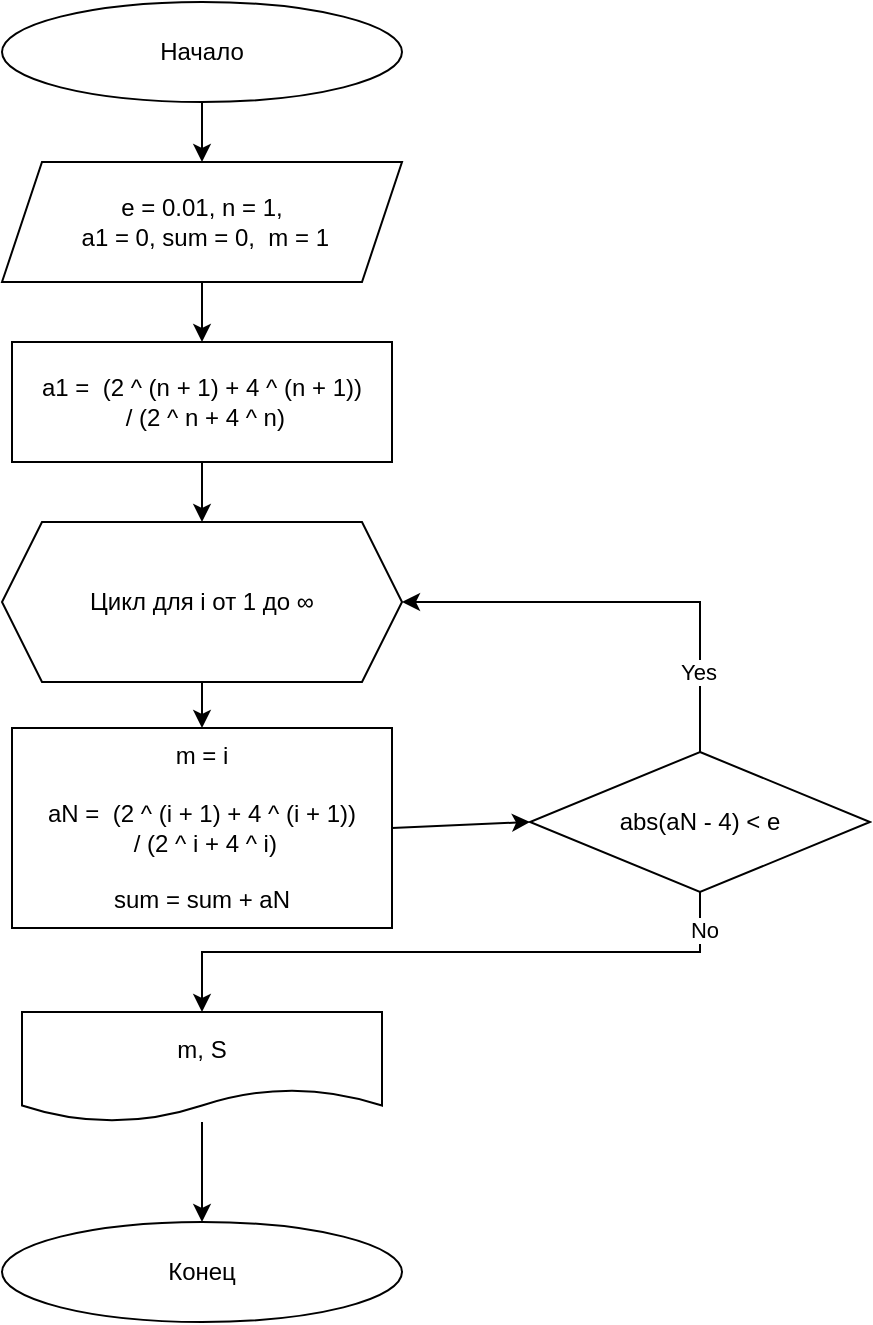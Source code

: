 <mxfile version="14.2.7" type="github">
  <diagram id="vwcY58YdBWURiInEvFaU" name="Page-1">
    <mxGraphModel dx="1064" dy="691" grid="1" gridSize="10" guides="1" tooltips="1" connect="1" arrows="1" fold="1" page="1" pageScale="1" pageWidth="827" pageHeight="1169" math="0" shadow="0">
      <root>
        <mxCell id="0" />
        <mxCell id="1" parent="0" />
        <mxCell id="ZSSK7_2Ik7k0kjDTT8X--3" value="" style="endArrow=classic;html=1;exitX=0.5;exitY=1;exitDx=0;exitDy=0;entryX=0.5;entryY=0;entryDx=0;entryDy=0;" edge="1" parent="1" target="ZSSK7_2Ik7k0kjDTT8X--4">
          <mxGeometry width="50" height="50" relative="1" as="geometry">
            <mxPoint x="250.0" y="130" as="sourcePoint" />
            <mxPoint x="250" y="170" as="targetPoint" />
          </mxGeometry>
        </mxCell>
        <mxCell id="ZSSK7_2Ik7k0kjDTT8X--4" value="&lt;span&gt;e = 0.01, n = 1,&lt;br&gt;&lt;/span&gt;&lt;span&gt;&amp;nbsp;a1 = 0, sum = 0, &amp;nbsp;m = 1&lt;/span&gt;" style="shape=parallelogram;perimeter=parallelogramPerimeter;whiteSpace=wrap;html=1;fixedSize=1;" vertex="1" parent="1">
          <mxGeometry x="150" y="160" width="200" height="60" as="geometry" />
        </mxCell>
        <mxCell id="ZSSK7_2Ik7k0kjDTT8X--6" value="Цикл для i от 1 до&amp;nbsp;∞" style="shape=hexagon;perimeter=hexagonPerimeter2;whiteSpace=wrap;html=1;fixedSize=1;" vertex="1" parent="1">
          <mxGeometry x="150" y="340" width="200" height="80" as="geometry" />
        </mxCell>
        <mxCell id="ZSSK7_2Ik7k0kjDTT8X--7" value="" style="endArrow=classic;html=1;exitX=0.5;exitY=1;exitDx=0;exitDy=0;entryX=0.5;entryY=0;entryDx=0;entryDy=0;" edge="1" parent="1" source="ZSSK7_2Ik7k0kjDTT8X--4" target="ZSSK7_2Ik7k0kjDTT8X--8">
          <mxGeometry width="50" height="50" relative="1" as="geometry">
            <mxPoint x="240" y="300" as="sourcePoint" />
            <mxPoint x="300" y="270" as="targetPoint" />
          </mxGeometry>
        </mxCell>
        <mxCell id="ZSSK7_2Ik7k0kjDTT8X--8" value="a1 = &amp;nbsp;(2 ^ (n + 1) + 4 ^ (n + 1))&lt;br&gt;&amp;nbsp;/ (2 ^ n + 4 ^ n)" style="rounded=0;whiteSpace=wrap;html=1;" vertex="1" parent="1">
          <mxGeometry x="155" y="250" width="190" height="60" as="geometry" />
        </mxCell>
        <mxCell id="ZSSK7_2Ik7k0kjDTT8X--9" value="m = i&lt;br&gt;&lt;br&gt;aN = &amp;nbsp;(2 ^ (i + 1) + 4 ^ (i + 1))&lt;br&gt;&amp;nbsp;/ (2 ^ i + 4 ^ i)&lt;br&gt;&lt;br&gt;sum = sum + aN" style="rounded=0;whiteSpace=wrap;html=1;" vertex="1" parent="1">
          <mxGeometry x="155" y="443" width="190" height="100" as="geometry" />
        </mxCell>
        <mxCell id="ZSSK7_2Ik7k0kjDTT8X--10" value="" style="endArrow=classic;html=1;exitX=0.5;exitY=1;exitDx=0;exitDy=0;entryX=0.5;entryY=0;entryDx=0;entryDy=0;" edge="1" parent="1" source="ZSSK7_2Ik7k0kjDTT8X--8" target="ZSSK7_2Ik7k0kjDTT8X--6">
          <mxGeometry width="50" height="50" relative="1" as="geometry">
            <mxPoint x="260.0" y="230" as="sourcePoint" />
            <mxPoint x="260.0" y="260" as="targetPoint" />
          </mxGeometry>
        </mxCell>
        <mxCell id="ZSSK7_2Ik7k0kjDTT8X--11" value="" style="endArrow=classic;html=1;entryX=0.5;entryY=0;entryDx=0;entryDy=0;exitX=0.5;exitY=1;exitDx=0;exitDy=0;" edge="1" parent="1" source="ZSSK7_2Ik7k0kjDTT8X--6" target="ZSSK7_2Ik7k0kjDTT8X--9">
          <mxGeometry width="50" height="50" relative="1" as="geometry">
            <mxPoint x="20" y="520" as="sourcePoint" />
            <mxPoint x="70" y="470" as="targetPoint" />
          </mxGeometry>
        </mxCell>
        <mxCell id="ZSSK7_2Ik7k0kjDTT8X--16" style="edgeStyle=orthogonalEdgeStyle;rounded=0;orthogonalLoop=1;jettySize=auto;html=1;exitX=0.5;exitY=0;exitDx=0;exitDy=0;entryX=1;entryY=0.5;entryDx=0;entryDy=0;" edge="1" parent="1" source="ZSSK7_2Ik7k0kjDTT8X--12" target="ZSSK7_2Ik7k0kjDTT8X--6">
          <mxGeometry relative="1" as="geometry" />
        </mxCell>
        <mxCell id="ZSSK7_2Ik7k0kjDTT8X--17" value="Yes" style="edgeLabel;html=1;align=center;verticalAlign=middle;resizable=0;points=[];" vertex="1" connectable="0" parent="ZSSK7_2Ik7k0kjDTT8X--16">
          <mxGeometry x="-0.642" y="1" relative="1" as="geometry">
            <mxPoint as="offset" />
          </mxGeometry>
        </mxCell>
        <mxCell id="ZSSK7_2Ik7k0kjDTT8X--22" style="edgeStyle=orthogonalEdgeStyle;rounded=0;orthogonalLoop=1;jettySize=auto;html=1;exitX=0.5;exitY=1;exitDx=0;exitDy=0;entryX=0.5;entryY=0;entryDx=0;entryDy=0;" edge="1" parent="1" source="ZSSK7_2Ik7k0kjDTT8X--12" target="ZSSK7_2Ik7k0kjDTT8X--19">
          <mxGeometry relative="1" as="geometry" />
        </mxCell>
        <mxCell id="ZSSK7_2Ik7k0kjDTT8X--23" value="No" style="edgeLabel;html=1;align=center;verticalAlign=middle;resizable=0;points=[];" vertex="1" connectable="0" parent="ZSSK7_2Ik7k0kjDTT8X--22">
          <mxGeometry x="-0.877" y="2" relative="1" as="geometry">
            <mxPoint as="offset" />
          </mxGeometry>
        </mxCell>
        <mxCell id="ZSSK7_2Ik7k0kjDTT8X--12" value="abs(aN - 4) &amp;lt; e" style="rhombus;whiteSpace=wrap;html=1;" vertex="1" parent="1">
          <mxGeometry x="414" y="455" width="170" height="70" as="geometry" />
        </mxCell>
        <mxCell id="ZSSK7_2Ik7k0kjDTT8X--13" value="" style="endArrow=classic;html=1;entryX=0;entryY=0.5;entryDx=0;entryDy=0;exitX=1;exitY=0.5;exitDx=0;exitDy=0;" edge="1" parent="1" source="ZSSK7_2Ik7k0kjDTT8X--9" target="ZSSK7_2Ik7k0kjDTT8X--12">
          <mxGeometry width="50" height="50" relative="1" as="geometry">
            <mxPoint x="320" y="600" as="sourcePoint" />
            <mxPoint x="370" y="550" as="targetPoint" />
          </mxGeometry>
        </mxCell>
        <mxCell id="ZSSK7_2Ik7k0kjDTT8X--27" style="edgeStyle=orthogonalEdgeStyle;rounded=0;orthogonalLoop=1;jettySize=auto;html=1;entryX=0.5;entryY=0;entryDx=0;entryDy=0;" edge="1" parent="1" source="ZSSK7_2Ik7k0kjDTT8X--19" target="ZSSK7_2Ik7k0kjDTT8X--26">
          <mxGeometry relative="1" as="geometry" />
        </mxCell>
        <mxCell id="ZSSK7_2Ik7k0kjDTT8X--19" value="m, S" style="shape=document;whiteSpace=wrap;html=1;boundedLbl=1;" vertex="1" parent="1">
          <mxGeometry x="160" y="585" width="180" height="55" as="geometry" />
        </mxCell>
        <mxCell id="ZSSK7_2Ik7k0kjDTT8X--25" value="Начало" style="ellipse;whiteSpace=wrap;html=1;" vertex="1" parent="1">
          <mxGeometry x="150" y="80" width="200" height="50" as="geometry" />
        </mxCell>
        <mxCell id="ZSSK7_2Ik7k0kjDTT8X--26" value="Конец" style="ellipse;whiteSpace=wrap;html=1;" vertex="1" parent="1">
          <mxGeometry x="150" y="690" width="200" height="50" as="geometry" />
        </mxCell>
      </root>
    </mxGraphModel>
  </diagram>
</mxfile>
